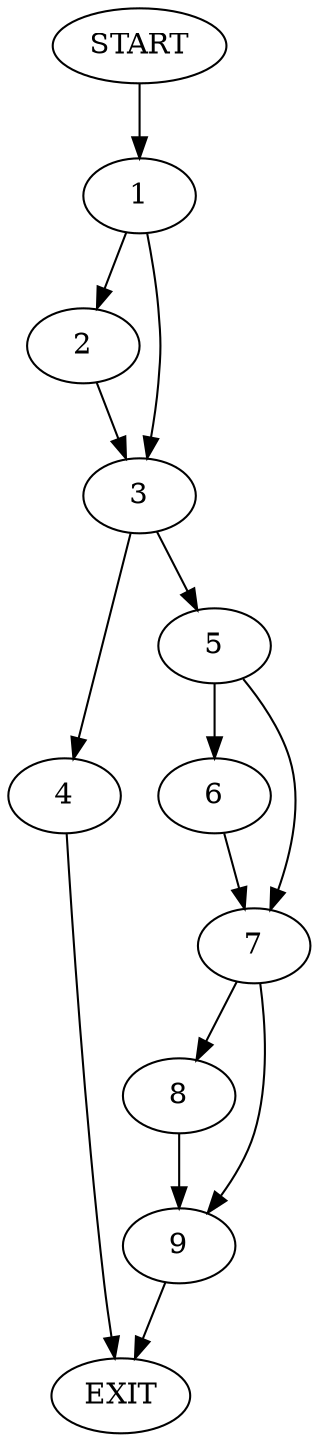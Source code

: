 digraph {
0 [label="START"]
10 [label="EXIT"]
0 -> 1
1 -> 2
1 -> 3
3 -> 4
3 -> 5
2 -> 3
4 -> 10
5 -> 6
5 -> 7
7 -> 8
7 -> 9
6 -> 7
9 -> 10
8 -> 9
}

